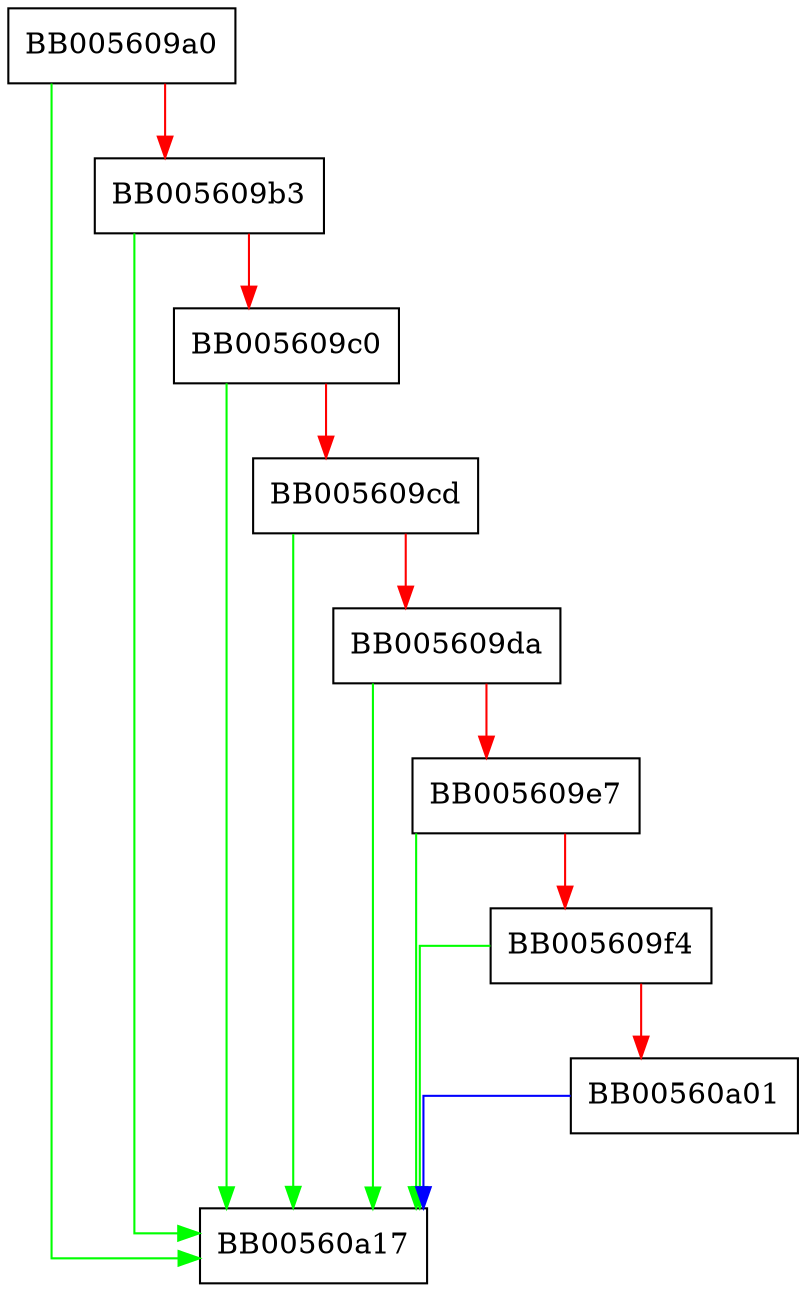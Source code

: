 digraph OSSL_CMP_print_to_bio {
  node [shape="box"];
  graph [splines=ortho];
  BB005609a0 -> BB00560a17 [color="green"];
  BB005609a0 -> BB005609b3 [color="red"];
  BB005609b3 -> BB00560a17 [color="green"];
  BB005609b3 -> BB005609c0 [color="red"];
  BB005609c0 -> BB00560a17 [color="green"];
  BB005609c0 -> BB005609cd [color="red"];
  BB005609cd -> BB00560a17 [color="green"];
  BB005609cd -> BB005609da [color="red"];
  BB005609da -> BB00560a17 [color="green"];
  BB005609da -> BB005609e7 [color="red"];
  BB005609e7 -> BB00560a17 [color="green"];
  BB005609e7 -> BB005609f4 [color="red"];
  BB005609f4 -> BB00560a17 [color="green"];
  BB005609f4 -> BB00560a01 [color="red"];
  BB00560a01 -> BB00560a17 [color="blue"];
}
